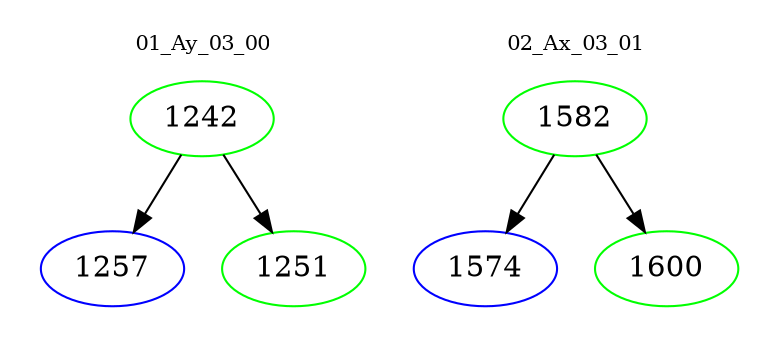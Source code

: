 digraph{
subgraph cluster_0 {
color = white
label = "01_Ay_03_00";
fontsize=10;
T0_1242 [label="1242", color="green"]
T0_1242 -> T0_1257 [color="black"]
T0_1257 [label="1257", color="blue"]
T0_1242 -> T0_1251 [color="black"]
T0_1251 [label="1251", color="green"]
}
subgraph cluster_1 {
color = white
label = "02_Ax_03_01";
fontsize=10;
T1_1582 [label="1582", color="green"]
T1_1582 -> T1_1574 [color="black"]
T1_1574 [label="1574", color="blue"]
T1_1582 -> T1_1600 [color="black"]
T1_1600 [label="1600", color="green"]
}
}
